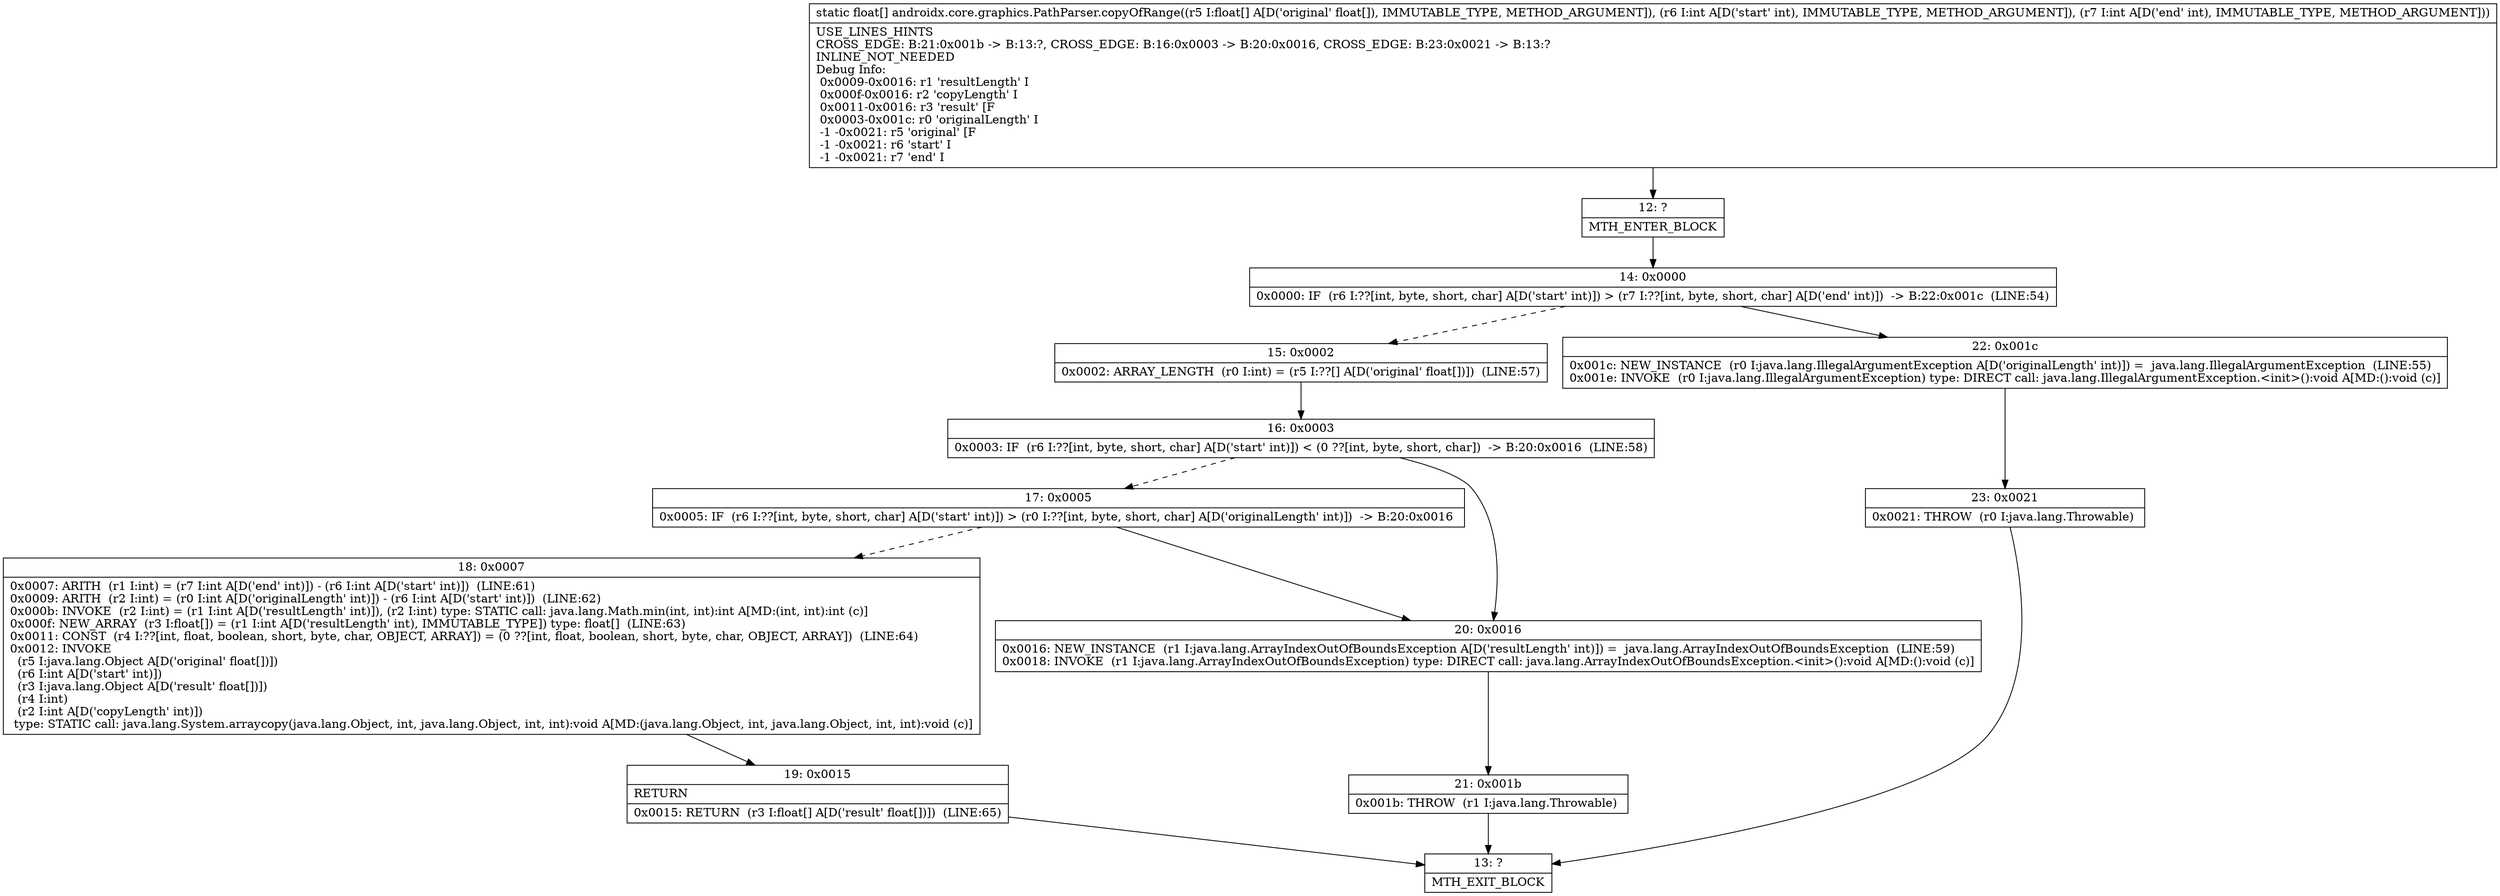 digraph "CFG forandroidx.core.graphics.PathParser.copyOfRange([FII)[F" {
Node_12 [shape=record,label="{12\:\ ?|MTH_ENTER_BLOCK\l}"];
Node_14 [shape=record,label="{14\:\ 0x0000|0x0000: IF  (r6 I:??[int, byte, short, char] A[D('start' int)]) \> (r7 I:??[int, byte, short, char] A[D('end' int)])  \-\> B:22:0x001c  (LINE:54)\l}"];
Node_15 [shape=record,label="{15\:\ 0x0002|0x0002: ARRAY_LENGTH  (r0 I:int) = (r5 I:??[] A[D('original' float[])])  (LINE:57)\l}"];
Node_16 [shape=record,label="{16\:\ 0x0003|0x0003: IF  (r6 I:??[int, byte, short, char] A[D('start' int)]) \< (0 ??[int, byte, short, char])  \-\> B:20:0x0016  (LINE:58)\l}"];
Node_17 [shape=record,label="{17\:\ 0x0005|0x0005: IF  (r6 I:??[int, byte, short, char] A[D('start' int)]) \> (r0 I:??[int, byte, short, char] A[D('originalLength' int)])  \-\> B:20:0x0016 \l}"];
Node_18 [shape=record,label="{18\:\ 0x0007|0x0007: ARITH  (r1 I:int) = (r7 I:int A[D('end' int)]) \- (r6 I:int A[D('start' int)])  (LINE:61)\l0x0009: ARITH  (r2 I:int) = (r0 I:int A[D('originalLength' int)]) \- (r6 I:int A[D('start' int)])  (LINE:62)\l0x000b: INVOKE  (r2 I:int) = (r1 I:int A[D('resultLength' int)]), (r2 I:int) type: STATIC call: java.lang.Math.min(int, int):int A[MD:(int, int):int (c)]\l0x000f: NEW_ARRAY  (r3 I:float[]) = (r1 I:int A[D('resultLength' int), IMMUTABLE_TYPE]) type: float[]  (LINE:63)\l0x0011: CONST  (r4 I:??[int, float, boolean, short, byte, char, OBJECT, ARRAY]) = (0 ??[int, float, boolean, short, byte, char, OBJECT, ARRAY])  (LINE:64)\l0x0012: INVOKE  \l  (r5 I:java.lang.Object A[D('original' float[])])\l  (r6 I:int A[D('start' int)])\l  (r3 I:java.lang.Object A[D('result' float[])])\l  (r4 I:int)\l  (r2 I:int A[D('copyLength' int)])\l type: STATIC call: java.lang.System.arraycopy(java.lang.Object, int, java.lang.Object, int, int):void A[MD:(java.lang.Object, int, java.lang.Object, int, int):void (c)]\l}"];
Node_19 [shape=record,label="{19\:\ 0x0015|RETURN\l|0x0015: RETURN  (r3 I:float[] A[D('result' float[])])  (LINE:65)\l}"];
Node_13 [shape=record,label="{13\:\ ?|MTH_EXIT_BLOCK\l}"];
Node_20 [shape=record,label="{20\:\ 0x0016|0x0016: NEW_INSTANCE  (r1 I:java.lang.ArrayIndexOutOfBoundsException A[D('resultLength' int)]) =  java.lang.ArrayIndexOutOfBoundsException  (LINE:59)\l0x0018: INVOKE  (r1 I:java.lang.ArrayIndexOutOfBoundsException) type: DIRECT call: java.lang.ArrayIndexOutOfBoundsException.\<init\>():void A[MD:():void (c)]\l}"];
Node_21 [shape=record,label="{21\:\ 0x001b|0x001b: THROW  (r1 I:java.lang.Throwable) \l}"];
Node_22 [shape=record,label="{22\:\ 0x001c|0x001c: NEW_INSTANCE  (r0 I:java.lang.IllegalArgumentException A[D('originalLength' int)]) =  java.lang.IllegalArgumentException  (LINE:55)\l0x001e: INVOKE  (r0 I:java.lang.IllegalArgumentException) type: DIRECT call: java.lang.IllegalArgumentException.\<init\>():void A[MD:():void (c)]\l}"];
Node_23 [shape=record,label="{23\:\ 0x0021|0x0021: THROW  (r0 I:java.lang.Throwable) \l}"];
MethodNode[shape=record,label="{static float[] androidx.core.graphics.PathParser.copyOfRange((r5 I:float[] A[D('original' float[]), IMMUTABLE_TYPE, METHOD_ARGUMENT]), (r6 I:int A[D('start' int), IMMUTABLE_TYPE, METHOD_ARGUMENT]), (r7 I:int A[D('end' int), IMMUTABLE_TYPE, METHOD_ARGUMENT]))  | USE_LINES_HINTS\lCROSS_EDGE: B:21:0x001b \-\> B:13:?, CROSS_EDGE: B:16:0x0003 \-\> B:20:0x0016, CROSS_EDGE: B:23:0x0021 \-\> B:13:?\lINLINE_NOT_NEEDED\lDebug Info:\l  0x0009\-0x0016: r1 'resultLength' I\l  0x000f\-0x0016: r2 'copyLength' I\l  0x0011\-0x0016: r3 'result' [F\l  0x0003\-0x001c: r0 'originalLength' I\l  \-1 \-0x0021: r5 'original' [F\l  \-1 \-0x0021: r6 'start' I\l  \-1 \-0x0021: r7 'end' I\l}"];
MethodNode -> Node_12;Node_12 -> Node_14;
Node_14 -> Node_15[style=dashed];
Node_14 -> Node_22;
Node_15 -> Node_16;
Node_16 -> Node_17[style=dashed];
Node_16 -> Node_20;
Node_17 -> Node_18[style=dashed];
Node_17 -> Node_20;
Node_18 -> Node_19;
Node_19 -> Node_13;
Node_20 -> Node_21;
Node_21 -> Node_13;
Node_22 -> Node_23;
Node_23 -> Node_13;
}

